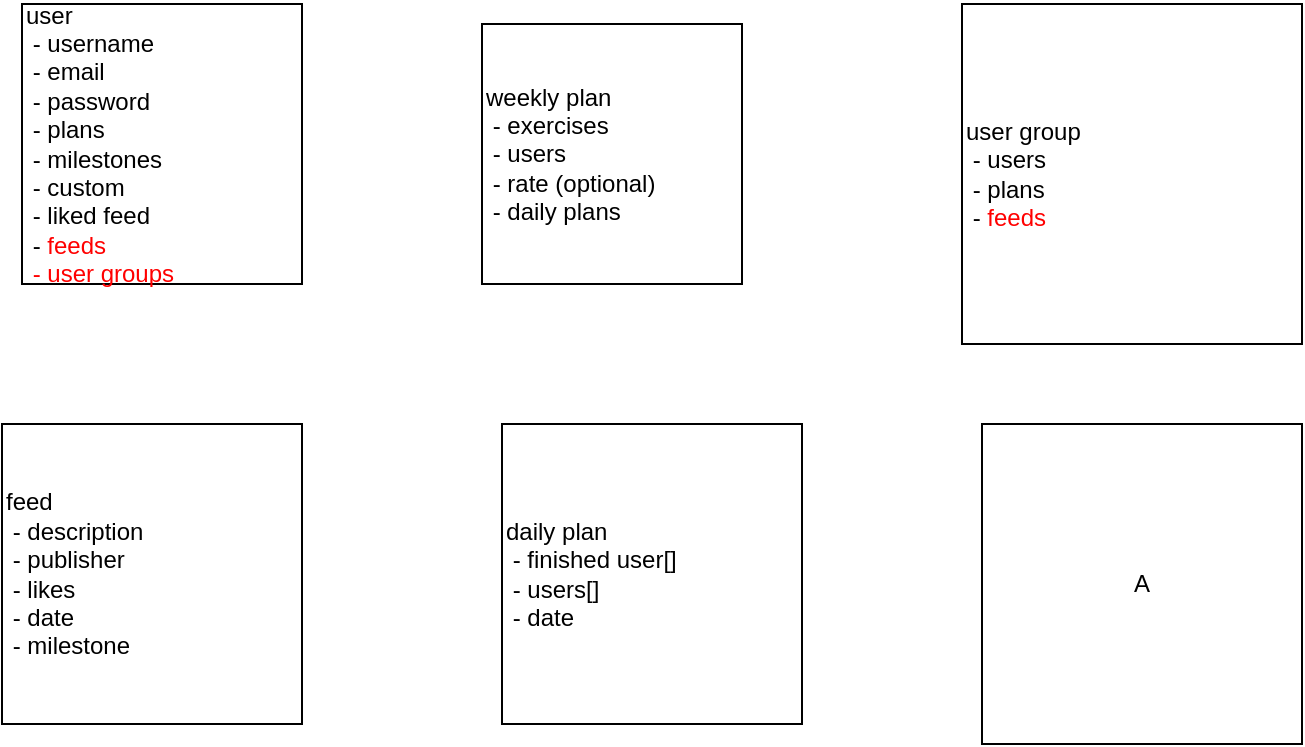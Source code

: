 <mxfile version="13.4.3" type="github"><diagram id="mbg_-6ORgL4WXykO5oQG" name="Page-1"><mxGraphModel dx="983" dy="532" grid="1" gridSize="10" guides="1" tooltips="1" connect="1" arrows="1" fold="1" page="1" pageScale="1" pageWidth="850" pageHeight="1100" math="0" shadow="0"><root><mxCell id="0"/><mxCell id="1" parent="0"/><mxCell id="1eVOiMMFW3BEpk4HRa6T-1" value="user&lt;br&gt;&amp;nbsp;- username&lt;br&gt;&amp;nbsp;- email&lt;br&gt;&amp;nbsp;- password&lt;br&gt;&amp;nbsp;- plans&lt;br&gt;&amp;nbsp;- milestones&lt;br&gt;&amp;nbsp;- custom&lt;br&gt;&amp;nbsp;- liked feed&lt;br&gt;&amp;nbsp;-&lt;font color=&quot;#ff0000&quot;&gt; feeds&lt;br&gt;&amp;nbsp;- user groups&lt;br&gt;&lt;/font&gt;" style="whiteSpace=wrap;html=1;aspect=fixed;align=left;" vertex="1" parent="1"><mxGeometry x="140" y="150" width="140" height="140" as="geometry"/></mxCell><mxCell id="1eVOiMMFW3BEpk4HRa6T-2" value="weekly plan&lt;br&gt;&amp;nbsp;- exercises&lt;br&gt;&amp;nbsp;- users&lt;br&gt;&amp;nbsp;- rate (optional)&lt;br&gt;&amp;nbsp;- daily plans" style="whiteSpace=wrap;html=1;aspect=fixed;align=left;" vertex="1" parent="1"><mxGeometry x="370" y="160" width="130" height="130" as="geometry"/></mxCell><mxCell id="1eVOiMMFW3BEpk4HRa6T-3" value="user group&lt;br&gt;&amp;nbsp;- users&lt;br&gt;&amp;nbsp;- plans&lt;br&gt;&amp;nbsp;- &lt;font color=&quot;#ff0000&quot;&gt;feeds&lt;/font&gt;" style="whiteSpace=wrap;html=1;aspect=fixed;align=left;" vertex="1" parent="1"><mxGeometry x="610" y="150" width="170" height="170" as="geometry"/></mxCell><mxCell id="1eVOiMMFW3BEpk4HRa6T-5" value="feed&lt;br&gt;&amp;nbsp;- description&lt;br&gt;&amp;nbsp;- publisher&lt;br&gt;&amp;nbsp;- likes&lt;br&gt;&amp;nbsp;- date&lt;br&gt;&amp;nbsp;- milestone" style="whiteSpace=wrap;html=1;aspect=fixed;align=left;" vertex="1" parent="1"><mxGeometry x="130" y="360" width="150" height="150" as="geometry"/></mxCell><mxCell id="1eVOiMMFW3BEpk4HRa6T-6" value="daily plan&lt;br&gt;&amp;nbsp;- finished user[]&lt;br&gt;&amp;nbsp;- users[]&lt;br&gt;&amp;nbsp;- date" style="whiteSpace=wrap;html=1;aspect=fixed;align=left;" vertex="1" parent="1"><mxGeometry x="380" y="360" width="150" height="150" as="geometry"/></mxCell><mxCell id="1eVOiMMFW3BEpk4HRa6T-7" value="A" style="whiteSpace=wrap;html=1;aspect=fixed;" vertex="1" parent="1"><mxGeometry x="620" y="360" width="160" height="160" as="geometry"/></mxCell></root></mxGraphModel></diagram></mxfile>